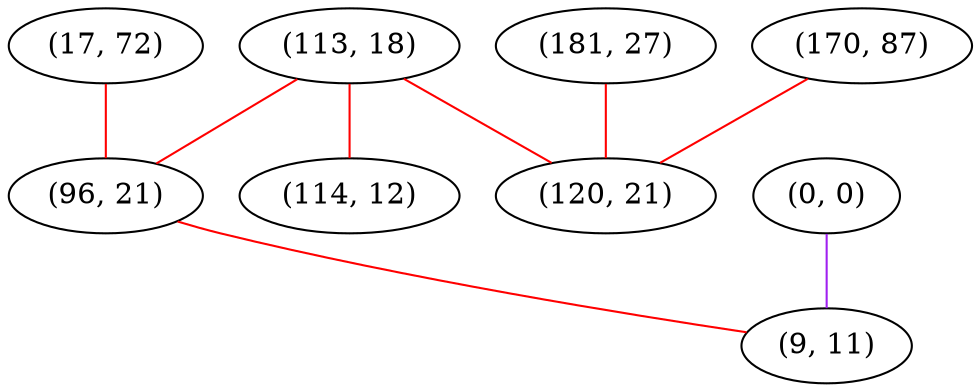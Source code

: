 graph "" {
"(113, 18)";
"(17, 72)";
"(0, 0)";
"(96, 21)";
"(114, 12)";
"(181, 27)";
"(9, 11)";
"(170, 87)";
"(120, 21)";
"(113, 18)" -- "(120, 21)"  [color=red, key=0, weight=1];
"(113, 18)" -- "(96, 21)"  [color=red, key=0, weight=1];
"(113, 18)" -- "(114, 12)"  [color=red, key=0, weight=1];
"(17, 72)" -- "(96, 21)"  [color=red, key=0, weight=1];
"(0, 0)" -- "(9, 11)"  [color=purple, key=0, weight=4];
"(96, 21)" -- "(9, 11)"  [color=red, key=0, weight=1];
"(181, 27)" -- "(120, 21)"  [color=red, key=0, weight=1];
"(170, 87)" -- "(120, 21)"  [color=red, key=0, weight=1];
}
